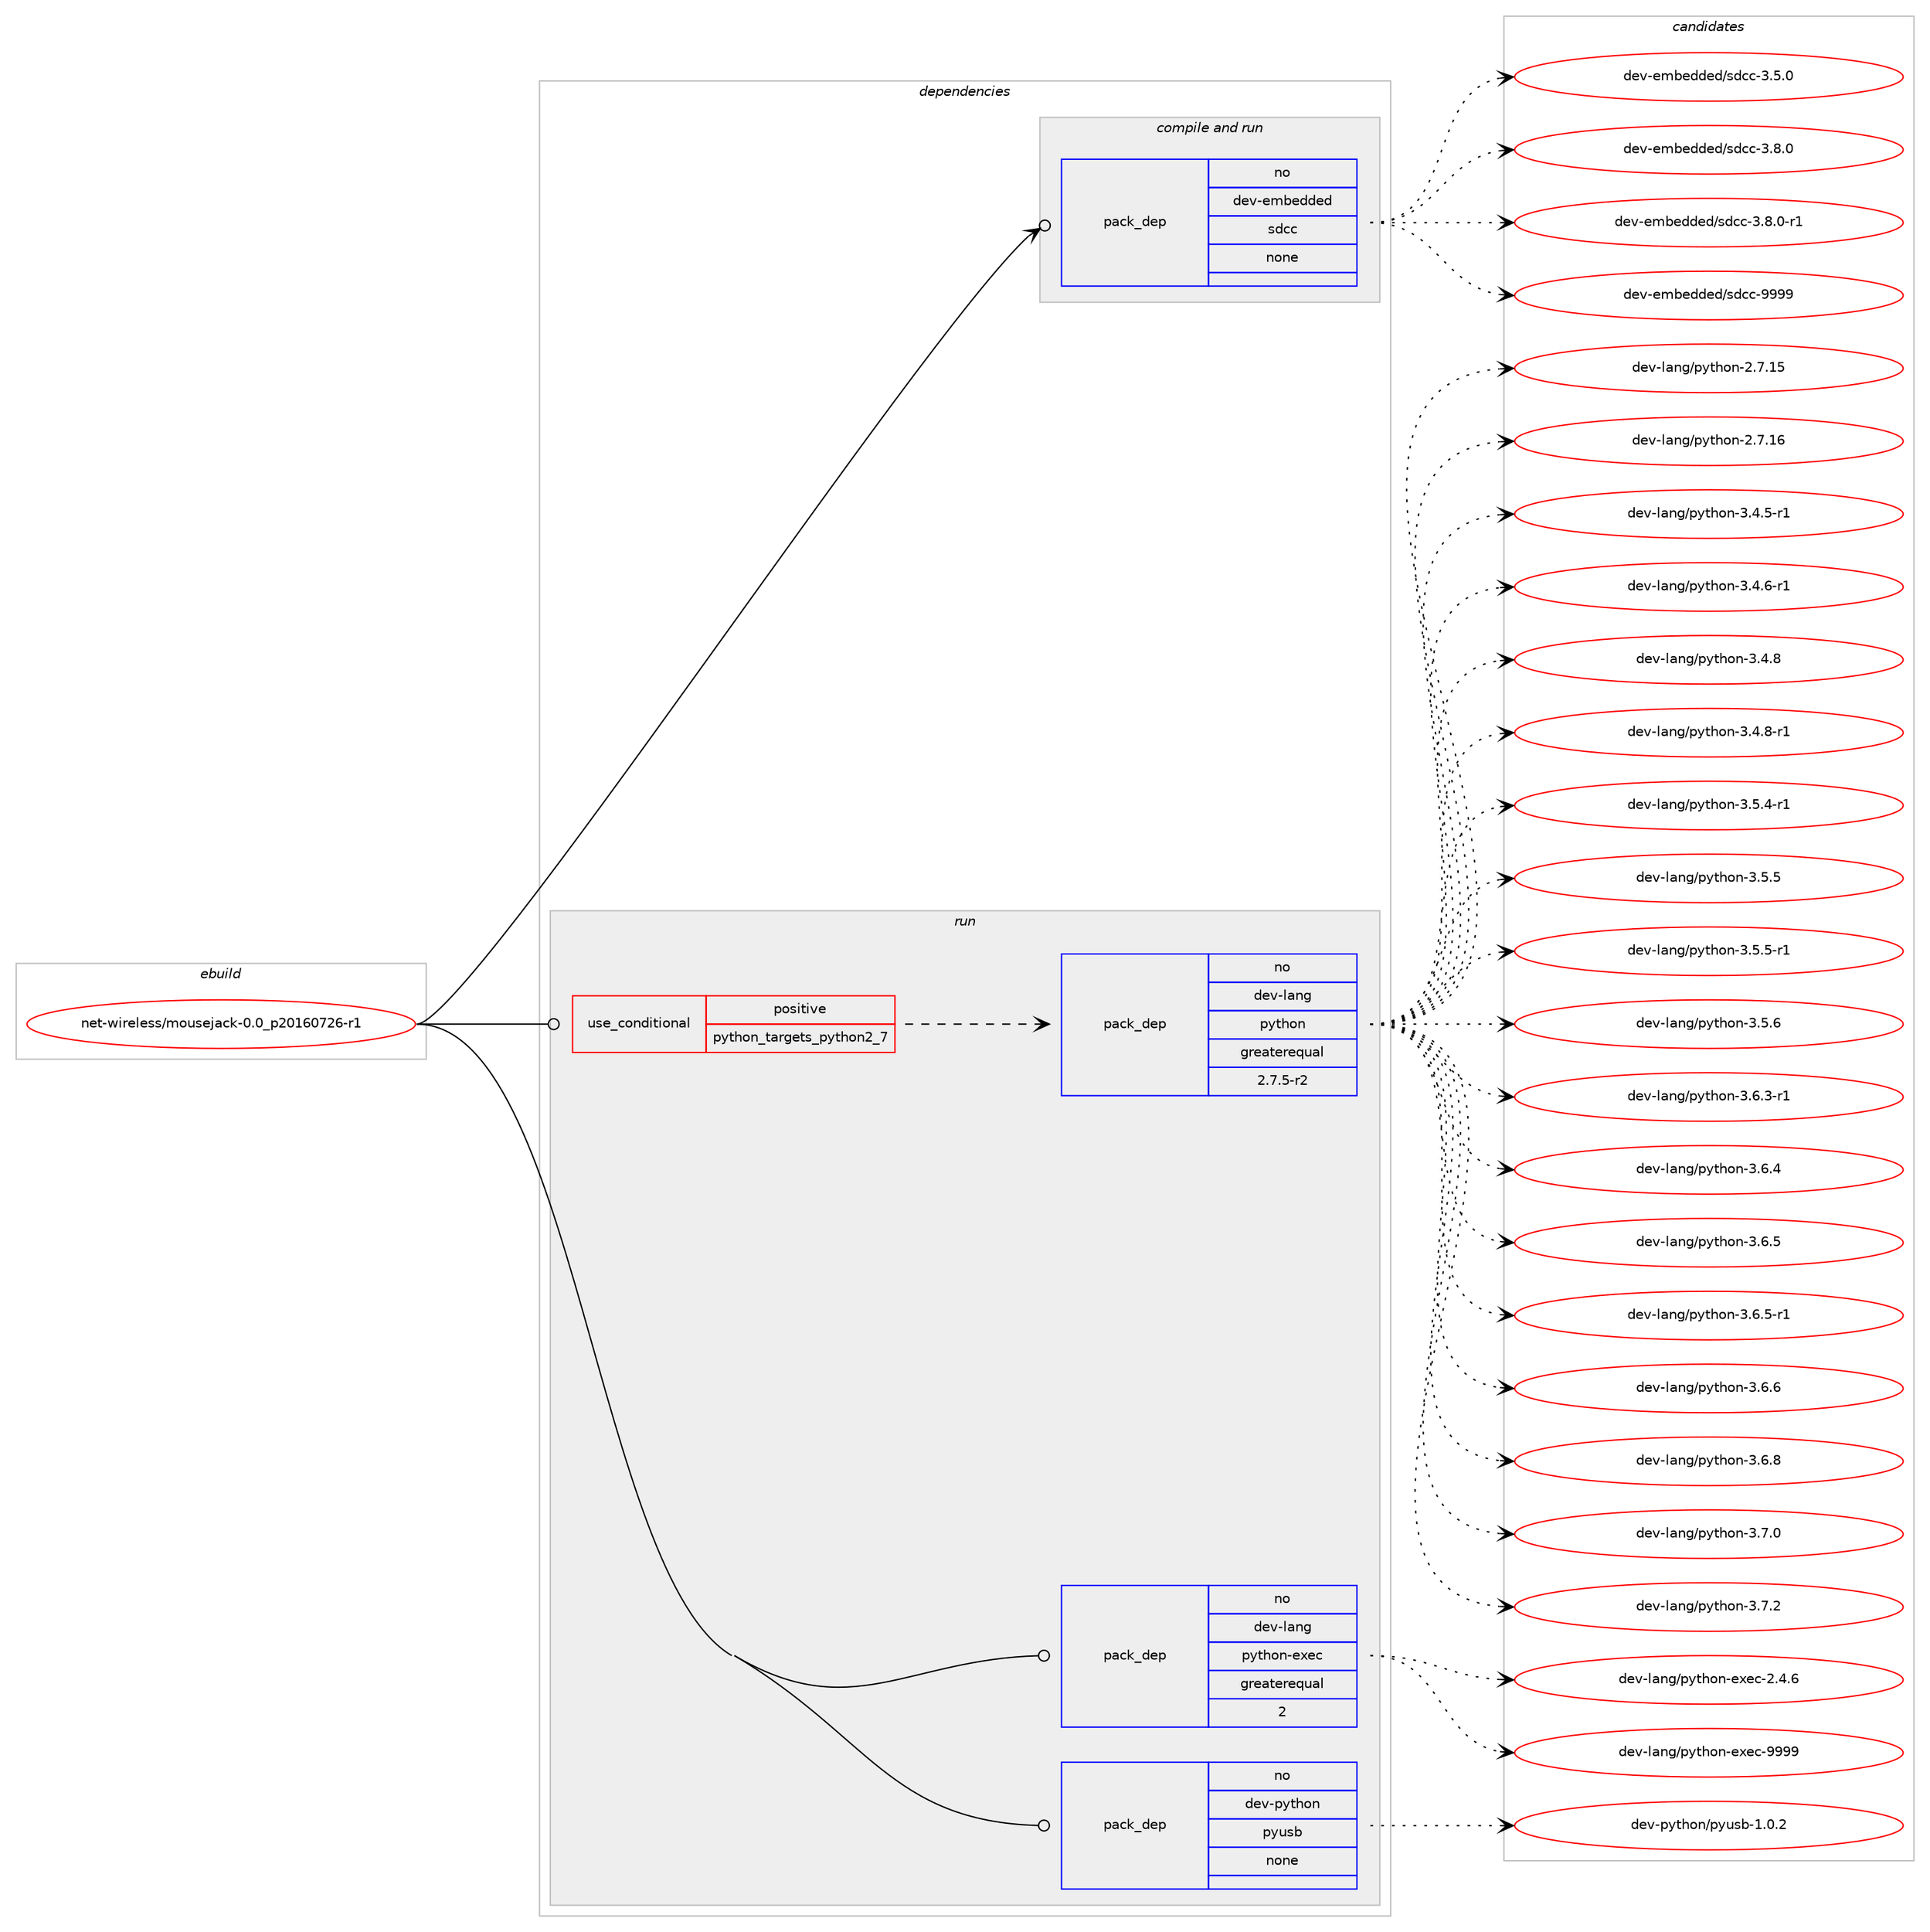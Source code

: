 digraph prolog {

# *************
# Graph options
# *************

newrank=true;
concentrate=true;
compound=true;
graph [rankdir=LR,fontname=Helvetica,fontsize=10,ranksep=1.5];#, ranksep=2.5, nodesep=0.2];
edge  [arrowhead=vee];
node  [fontname=Helvetica,fontsize=10];

# **********
# The ebuild
# **********

subgraph cluster_leftcol {
color=gray;
rank=same;
label=<<i>ebuild</i>>;
id [label="net-wireless/mousejack-0.0_p20160726-r1", color=red, width=4, href="../net-wireless/mousejack-0.0_p20160726-r1.svg"];
}

# ****************
# The dependencies
# ****************

subgraph cluster_midcol {
color=gray;
label=<<i>dependencies</i>>;
subgraph cluster_compile {
fillcolor="#eeeeee";
style=filled;
label=<<i>compile</i>>;
}
subgraph cluster_compileandrun {
fillcolor="#eeeeee";
style=filled;
label=<<i>compile and run</i>>;
subgraph pack1202064 {
dependency1681052 [label=<<TABLE BORDER="0" CELLBORDER="1" CELLSPACING="0" CELLPADDING="4" WIDTH="220"><TR><TD ROWSPAN="6" CELLPADDING="30">pack_dep</TD></TR><TR><TD WIDTH="110">no</TD></TR><TR><TD>dev-embedded</TD></TR><TR><TD>sdcc</TD></TR><TR><TD>none</TD></TR><TR><TD></TD></TR></TABLE>>, shape=none, color=blue];
}
id:e -> dependency1681052:w [weight=20,style="solid",arrowhead="odotvee"];
}
subgraph cluster_run {
fillcolor="#eeeeee";
style=filled;
label=<<i>run</i>>;
subgraph cond451474 {
dependency1681053 [label=<<TABLE BORDER="0" CELLBORDER="1" CELLSPACING="0" CELLPADDING="4"><TR><TD ROWSPAN="3" CELLPADDING="10">use_conditional</TD></TR><TR><TD>positive</TD></TR><TR><TD>python_targets_python2_7</TD></TR></TABLE>>, shape=none, color=red];
subgraph pack1202065 {
dependency1681054 [label=<<TABLE BORDER="0" CELLBORDER="1" CELLSPACING="0" CELLPADDING="4" WIDTH="220"><TR><TD ROWSPAN="6" CELLPADDING="30">pack_dep</TD></TR><TR><TD WIDTH="110">no</TD></TR><TR><TD>dev-lang</TD></TR><TR><TD>python</TD></TR><TR><TD>greaterequal</TD></TR><TR><TD>2.7.5-r2</TD></TR></TABLE>>, shape=none, color=blue];
}
dependency1681053:e -> dependency1681054:w [weight=20,style="dashed",arrowhead="vee"];
}
id:e -> dependency1681053:w [weight=20,style="solid",arrowhead="odot"];
subgraph pack1202066 {
dependency1681055 [label=<<TABLE BORDER="0" CELLBORDER="1" CELLSPACING="0" CELLPADDING="4" WIDTH="220"><TR><TD ROWSPAN="6" CELLPADDING="30">pack_dep</TD></TR><TR><TD WIDTH="110">no</TD></TR><TR><TD>dev-lang</TD></TR><TR><TD>python-exec</TD></TR><TR><TD>greaterequal</TD></TR><TR><TD>2</TD></TR></TABLE>>, shape=none, color=blue];
}
id:e -> dependency1681055:w [weight=20,style="solid",arrowhead="odot"];
subgraph pack1202067 {
dependency1681056 [label=<<TABLE BORDER="0" CELLBORDER="1" CELLSPACING="0" CELLPADDING="4" WIDTH="220"><TR><TD ROWSPAN="6" CELLPADDING="30">pack_dep</TD></TR><TR><TD WIDTH="110">no</TD></TR><TR><TD>dev-python</TD></TR><TR><TD>pyusb</TD></TR><TR><TD>none</TD></TR><TR><TD></TD></TR></TABLE>>, shape=none, color=blue];
}
id:e -> dependency1681056:w [weight=20,style="solid",arrowhead="odot"];
}
}

# **************
# The candidates
# **************

subgraph cluster_choices {
rank=same;
color=gray;
label=<<i>candidates</i>>;

subgraph choice1202064 {
color=black;
nodesep=1;
choice1001011184510110998101100100101100471151009999455146534648 [label="dev-embedded/sdcc-3.5.0", color=red, width=4,href="../dev-embedded/sdcc-3.5.0.svg"];
choice1001011184510110998101100100101100471151009999455146564648 [label="dev-embedded/sdcc-3.8.0", color=red, width=4,href="../dev-embedded/sdcc-3.8.0.svg"];
choice10010111845101109981011001001011004711510099994551465646484511449 [label="dev-embedded/sdcc-3.8.0-r1", color=red, width=4,href="../dev-embedded/sdcc-3.8.0-r1.svg"];
choice10010111845101109981011001001011004711510099994557575757 [label="dev-embedded/sdcc-9999", color=red, width=4,href="../dev-embedded/sdcc-9999.svg"];
dependency1681052:e -> choice1001011184510110998101100100101100471151009999455146534648:w [style=dotted,weight="100"];
dependency1681052:e -> choice1001011184510110998101100100101100471151009999455146564648:w [style=dotted,weight="100"];
dependency1681052:e -> choice10010111845101109981011001001011004711510099994551465646484511449:w [style=dotted,weight="100"];
dependency1681052:e -> choice10010111845101109981011001001011004711510099994557575757:w [style=dotted,weight="100"];
}
subgraph choice1202065 {
color=black;
nodesep=1;
choice10010111845108971101034711212111610411111045504655464953 [label="dev-lang/python-2.7.15", color=red, width=4,href="../dev-lang/python-2.7.15.svg"];
choice10010111845108971101034711212111610411111045504655464954 [label="dev-lang/python-2.7.16", color=red, width=4,href="../dev-lang/python-2.7.16.svg"];
choice1001011184510897110103471121211161041111104551465246534511449 [label="dev-lang/python-3.4.5-r1", color=red, width=4,href="../dev-lang/python-3.4.5-r1.svg"];
choice1001011184510897110103471121211161041111104551465246544511449 [label="dev-lang/python-3.4.6-r1", color=red, width=4,href="../dev-lang/python-3.4.6-r1.svg"];
choice100101118451089711010347112121116104111110455146524656 [label="dev-lang/python-3.4.8", color=red, width=4,href="../dev-lang/python-3.4.8.svg"];
choice1001011184510897110103471121211161041111104551465246564511449 [label="dev-lang/python-3.4.8-r1", color=red, width=4,href="../dev-lang/python-3.4.8-r1.svg"];
choice1001011184510897110103471121211161041111104551465346524511449 [label="dev-lang/python-3.5.4-r1", color=red, width=4,href="../dev-lang/python-3.5.4-r1.svg"];
choice100101118451089711010347112121116104111110455146534653 [label="dev-lang/python-3.5.5", color=red, width=4,href="../dev-lang/python-3.5.5.svg"];
choice1001011184510897110103471121211161041111104551465346534511449 [label="dev-lang/python-3.5.5-r1", color=red, width=4,href="../dev-lang/python-3.5.5-r1.svg"];
choice100101118451089711010347112121116104111110455146534654 [label="dev-lang/python-3.5.6", color=red, width=4,href="../dev-lang/python-3.5.6.svg"];
choice1001011184510897110103471121211161041111104551465446514511449 [label="dev-lang/python-3.6.3-r1", color=red, width=4,href="../dev-lang/python-3.6.3-r1.svg"];
choice100101118451089711010347112121116104111110455146544652 [label="dev-lang/python-3.6.4", color=red, width=4,href="../dev-lang/python-3.6.4.svg"];
choice100101118451089711010347112121116104111110455146544653 [label="dev-lang/python-3.6.5", color=red, width=4,href="../dev-lang/python-3.6.5.svg"];
choice1001011184510897110103471121211161041111104551465446534511449 [label="dev-lang/python-3.6.5-r1", color=red, width=4,href="../dev-lang/python-3.6.5-r1.svg"];
choice100101118451089711010347112121116104111110455146544654 [label="dev-lang/python-3.6.6", color=red, width=4,href="../dev-lang/python-3.6.6.svg"];
choice100101118451089711010347112121116104111110455146544656 [label="dev-lang/python-3.6.8", color=red, width=4,href="../dev-lang/python-3.6.8.svg"];
choice100101118451089711010347112121116104111110455146554648 [label="dev-lang/python-3.7.0", color=red, width=4,href="../dev-lang/python-3.7.0.svg"];
choice100101118451089711010347112121116104111110455146554650 [label="dev-lang/python-3.7.2", color=red, width=4,href="../dev-lang/python-3.7.2.svg"];
dependency1681054:e -> choice10010111845108971101034711212111610411111045504655464953:w [style=dotted,weight="100"];
dependency1681054:e -> choice10010111845108971101034711212111610411111045504655464954:w [style=dotted,weight="100"];
dependency1681054:e -> choice1001011184510897110103471121211161041111104551465246534511449:w [style=dotted,weight="100"];
dependency1681054:e -> choice1001011184510897110103471121211161041111104551465246544511449:w [style=dotted,weight="100"];
dependency1681054:e -> choice100101118451089711010347112121116104111110455146524656:w [style=dotted,weight="100"];
dependency1681054:e -> choice1001011184510897110103471121211161041111104551465246564511449:w [style=dotted,weight="100"];
dependency1681054:e -> choice1001011184510897110103471121211161041111104551465346524511449:w [style=dotted,weight="100"];
dependency1681054:e -> choice100101118451089711010347112121116104111110455146534653:w [style=dotted,weight="100"];
dependency1681054:e -> choice1001011184510897110103471121211161041111104551465346534511449:w [style=dotted,weight="100"];
dependency1681054:e -> choice100101118451089711010347112121116104111110455146534654:w [style=dotted,weight="100"];
dependency1681054:e -> choice1001011184510897110103471121211161041111104551465446514511449:w [style=dotted,weight="100"];
dependency1681054:e -> choice100101118451089711010347112121116104111110455146544652:w [style=dotted,weight="100"];
dependency1681054:e -> choice100101118451089711010347112121116104111110455146544653:w [style=dotted,weight="100"];
dependency1681054:e -> choice1001011184510897110103471121211161041111104551465446534511449:w [style=dotted,weight="100"];
dependency1681054:e -> choice100101118451089711010347112121116104111110455146544654:w [style=dotted,weight="100"];
dependency1681054:e -> choice100101118451089711010347112121116104111110455146544656:w [style=dotted,weight="100"];
dependency1681054:e -> choice100101118451089711010347112121116104111110455146554648:w [style=dotted,weight="100"];
dependency1681054:e -> choice100101118451089711010347112121116104111110455146554650:w [style=dotted,weight="100"];
}
subgraph choice1202066 {
color=black;
nodesep=1;
choice1001011184510897110103471121211161041111104510112010199455046524654 [label="dev-lang/python-exec-2.4.6", color=red, width=4,href="../dev-lang/python-exec-2.4.6.svg"];
choice10010111845108971101034711212111610411111045101120101994557575757 [label="dev-lang/python-exec-9999", color=red, width=4,href="../dev-lang/python-exec-9999.svg"];
dependency1681055:e -> choice1001011184510897110103471121211161041111104510112010199455046524654:w [style=dotted,weight="100"];
dependency1681055:e -> choice10010111845108971101034711212111610411111045101120101994557575757:w [style=dotted,weight="100"];
}
subgraph choice1202067 {
color=black;
nodesep=1;
choice100101118451121211161041111104711212111711598454946484650 [label="dev-python/pyusb-1.0.2", color=red, width=4,href="../dev-python/pyusb-1.0.2.svg"];
dependency1681056:e -> choice100101118451121211161041111104711212111711598454946484650:w [style=dotted,weight="100"];
}
}

}
